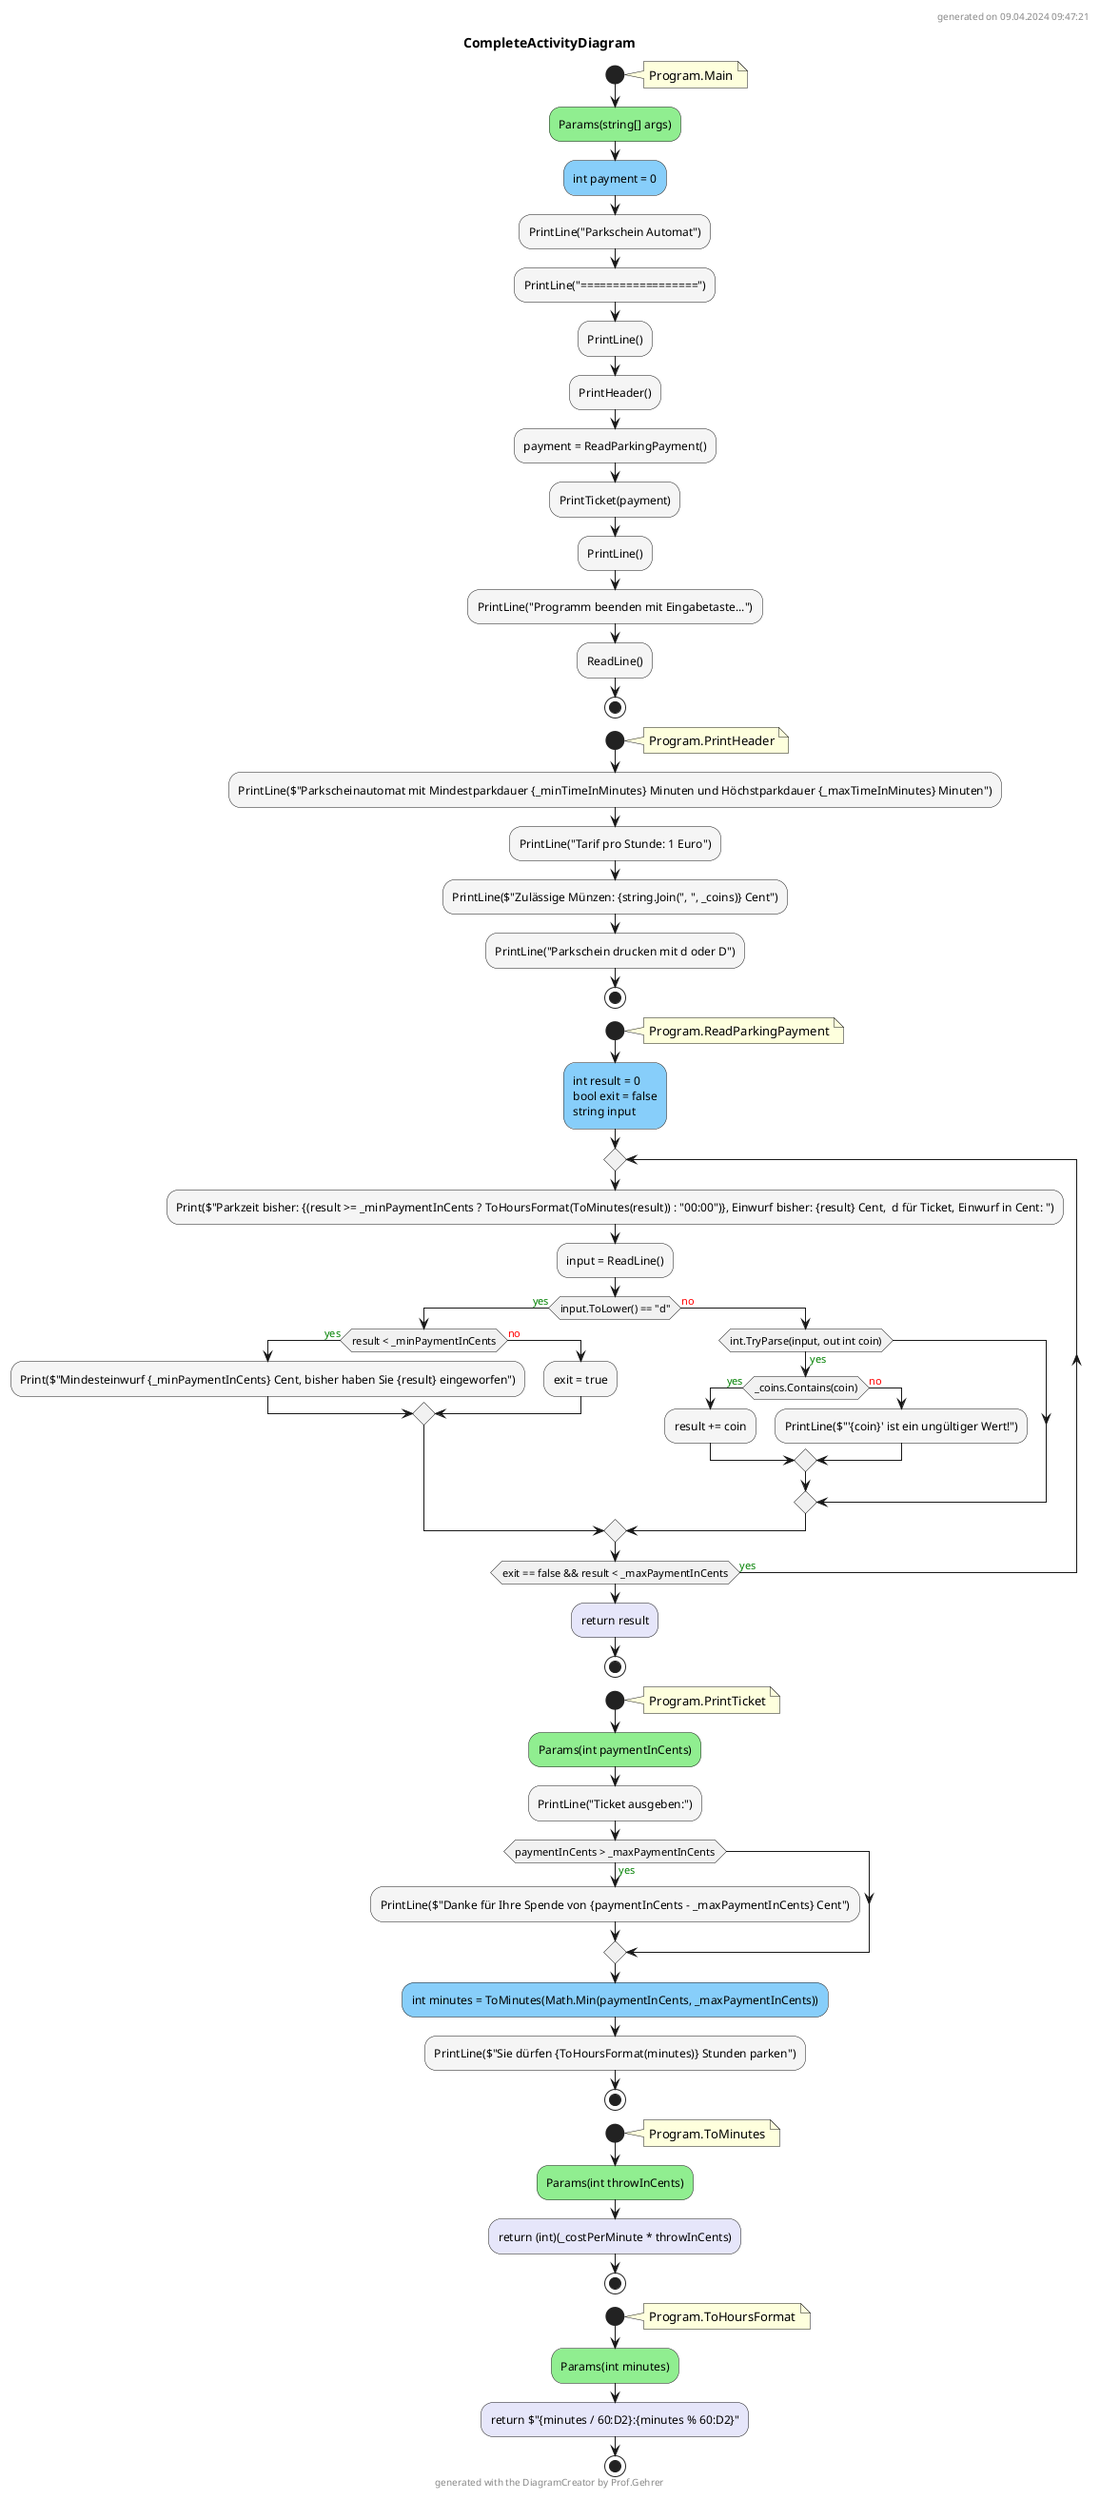 @startuml CompleteActivityDiagram
header
generated on 09.04.2024 09:47:21
end header
title CompleteActivityDiagram
start
note right:  Program.Main
#LightGreen:Params(string[] args);
#LightSkyBlue:int payment = 0;
#WhiteSmoke:PrintLine("Parkschein Automat");
#WhiteSmoke:PrintLine("==================");
#WhiteSmoke:PrintLine();
#WhiteSmoke:PrintHeader();
#WhiteSmoke:payment = ReadParkingPayment();
#WhiteSmoke:PrintTicket(payment);
#WhiteSmoke:PrintLine();
#WhiteSmoke:PrintLine("Programm beenden mit Eingabetaste...");
#WhiteSmoke:ReadLine();
stop
start
note right:  Program.PrintHeader
#WhiteSmoke:PrintLine($"Parkscheinautomat mit Mindestparkdauer {_minTimeInMinutes} Minuten und Höchstparkdauer {_maxTimeInMinutes} Minuten");
#WhiteSmoke:PrintLine("Tarif pro Stunde: 1 Euro");
#WhiteSmoke:PrintLine($"Zulässige Münzen: {string.Join(", ", _coins)} Cent");
#WhiteSmoke:PrintLine("Parkschein drucken mit d oder D");
stop
start
note right:  Program.ReadParkingPayment
#LightSkyBlue:int result = 0\nbool exit = false\nstring input;
repeat
        #WhiteSmoke:Print($"Parkzeit bisher: {(result >= _minPaymentInCents ? ToHoursFormat(ToMinutes(result)) : "00:00")}, Einwurf bisher: {result} Cent,  d für Ticket, Einwurf in Cent: ");
        #WhiteSmoke:input = ReadLine();
        if (input.ToLower() == "d") then (<color:green>yes)
                if (result < _minPaymentInCents) then (<color:green>yes)
                        #WhiteSmoke:Print($"Mindesteinwurf {_minPaymentInCents} Cent, bisher haben Sie {result} eingeworfen");
                    else (<color:red>no)
                            #WhiteSmoke:exit = true;
                endif
            else (<color:red>no)
                if (int.TryParse(input, out int coin)) then (<color:green>yes)
                        if (_coins.Contains(coin)) then (<color:green>yes)
                                #WhiteSmoke:result += coin;
                            else (<color:red>no)
                                    #WhiteSmoke:PrintLine($"'{coin}' ist ein ungültiger Wert!");
                        endif
                endif
        endif
repeat while (exit == false && result < _maxPaymentInCents) is (<color:green>yes)
#Lavender:return result;
stop
start
note right:  Program.PrintTicket
#LightGreen:Params(int paymentInCents);
#WhiteSmoke:PrintLine("Ticket ausgeben:");
if (paymentInCents > _maxPaymentInCents) then (<color:green>yes)
        #WhiteSmoke:PrintLine($"Danke für Ihre Spende von {paymentInCents - _maxPaymentInCents} Cent");
endif
#LightSkyBlue:int minutes = ToMinutes(Math.Min(paymentInCents, _maxPaymentInCents));
#WhiteSmoke:PrintLine($"Sie dürfen {ToHoursFormat(minutes)} Stunden parken");
stop
start
note right:  Program.ToMinutes
#LightGreen:Params(int throwInCents);
#Lavender:return (int)(_costPerMinute * throwInCents);
stop
start
note right:  Program.ToHoursFormat
#LightGreen:Params(int minutes);
#Lavender:return $"{minutes / 60:D2}:{minutes % 60:D2}";
stop
footer
generated with the DiagramCreator by Prof.Gehrer
end footer
@enduml
